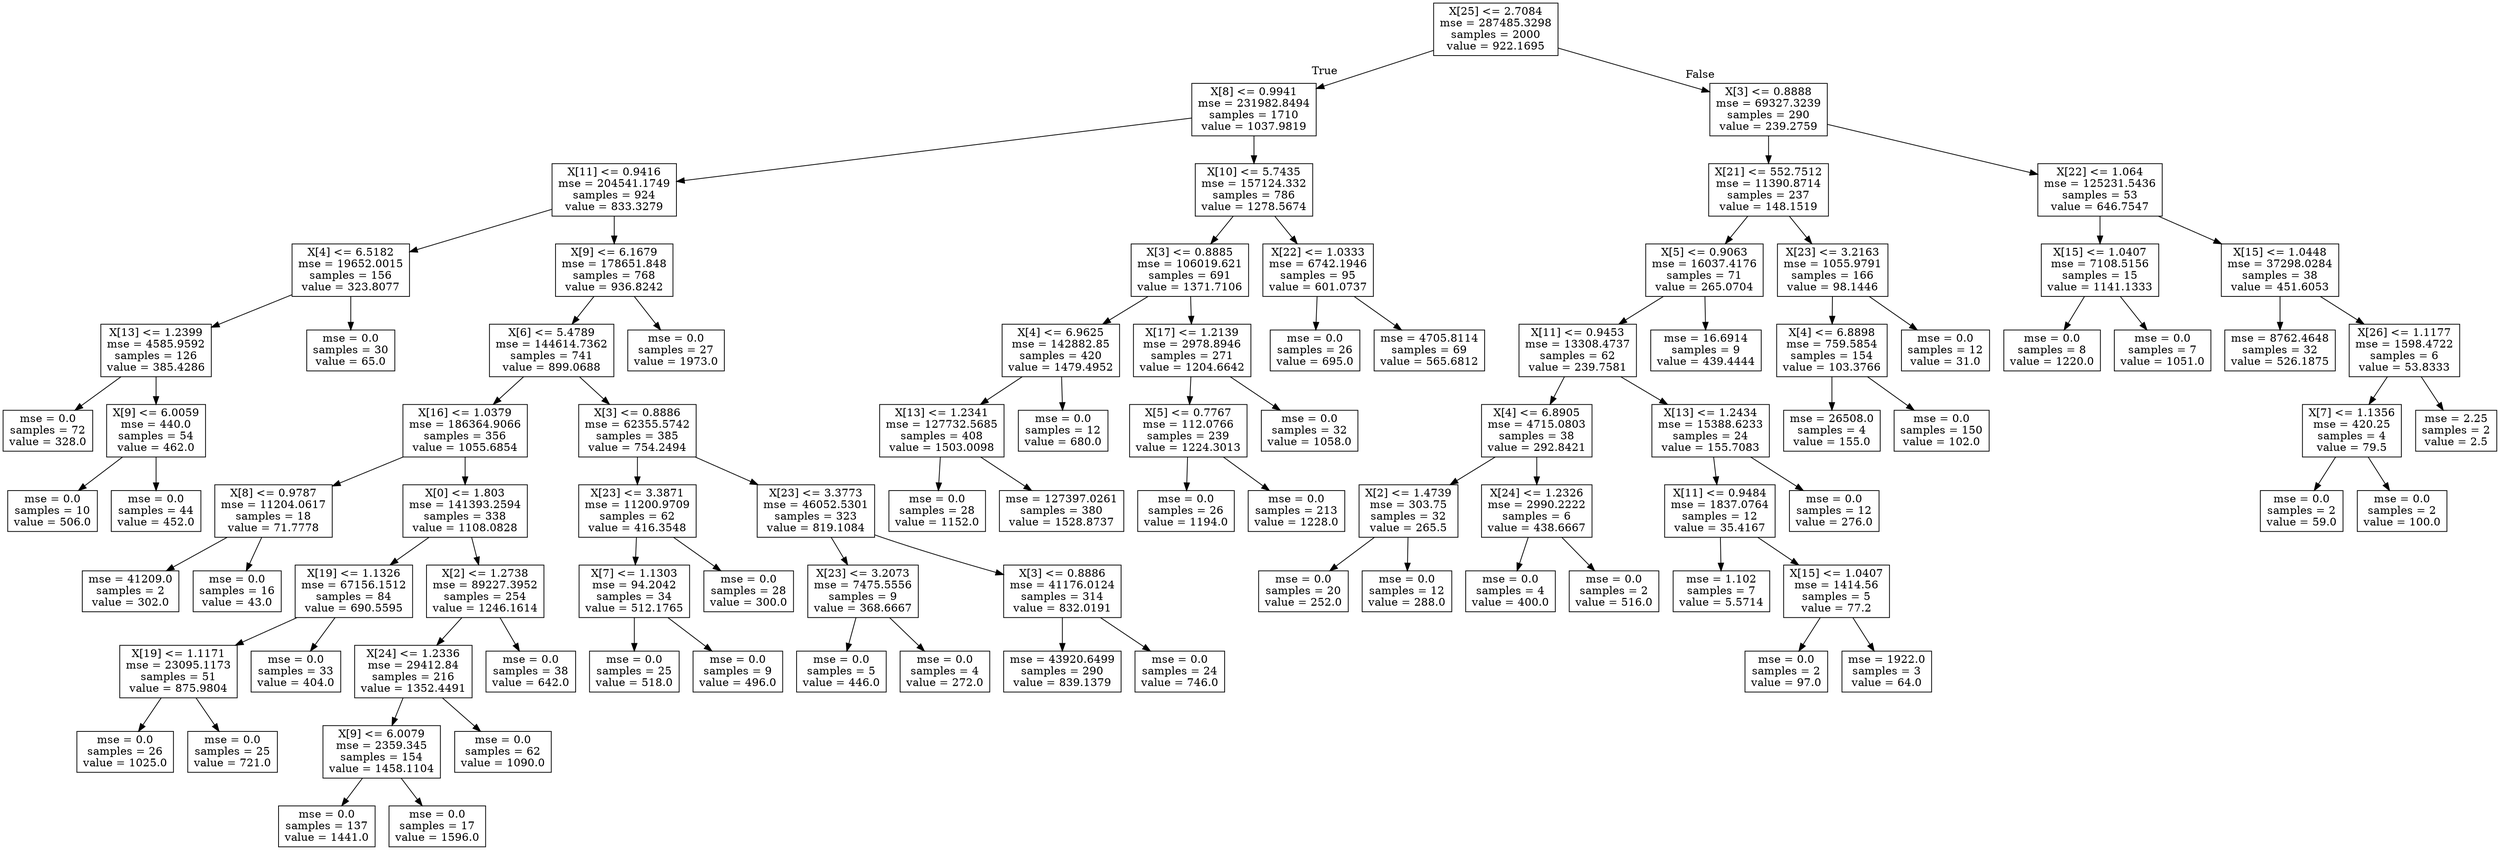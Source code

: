 digraph Tree {
node [shape=box] ;
0 [label="X[25] <= 2.7084\nmse = 287485.3298\nsamples = 2000\nvalue = 922.1695"] ;
1 [label="X[8] <= 0.9941\nmse = 231982.8494\nsamples = 1710\nvalue = 1037.9819"] ;
0 -> 1 [labeldistance=2.5, labelangle=45, headlabel="True"] ;
2 [label="X[11] <= 0.9416\nmse = 204541.1749\nsamples = 924\nvalue = 833.3279"] ;
1 -> 2 ;
3 [label="X[4] <= 6.5182\nmse = 19652.0015\nsamples = 156\nvalue = 323.8077"] ;
2 -> 3 ;
4 [label="X[13] <= 1.2399\nmse = 4585.9592\nsamples = 126\nvalue = 385.4286"] ;
3 -> 4 ;
5 [label="mse = 0.0\nsamples = 72\nvalue = 328.0"] ;
4 -> 5 ;
6 [label="X[9] <= 6.0059\nmse = 440.0\nsamples = 54\nvalue = 462.0"] ;
4 -> 6 ;
7 [label="mse = 0.0\nsamples = 10\nvalue = 506.0"] ;
6 -> 7 ;
8 [label="mse = 0.0\nsamples = 44\nvalue = 452.0"] ;
6 -> 8 ;
9 [label="mse = 0.0\nsamples = 30\nvalue = 65.0"] ;
3 -> 9 ;
10 [label="X[9] <= 6.1679\nmse = 178651.848\nsamples = 768\nvalue = 936.8242"] ;
2 -> 10 ;
11 [label="X[6] <= 5.4789\nmse = 144614.7362\nsamples = 741\nvalue = 899.0688"] ;
10 -> 11 ;
12 [label="X[16] <= 1.0379\nmse = 186364.9066\nsamples = 356\nvalue = 1055.6854"] ;
11 -> 12 ;
13 [label="X[8] <= 0.9787\nmse = 11204.0617\nsamples = 18\nvalue = 71.7778"] ;
12 -> 13 ;
14 [label="mse = 41209.0\nsamples = 2\nvalue = 302.0"] ;
13 -> 14 ;
15 [label="mse = 0.0\nsamples = 16\nvalue = 43.0"] ;
13 -> 15 ;
16 [label="X[0] <= 1.803\nmse = 141393.2594\nsamples = 338\nvalue = 1108.0828"] ;
12 -> 16 ;
17 [label="X[19] <= 1.1326\nmse = 67156.1512\nsamples = 84\nvalue = 690.5595"] ;
16 -> 17 ;
18 [label="X[19] <= 1.1171\nmse = 23095.1173\nsamples = 51\nvalue = 875.9804"] ;
17 -> 18 ;
19 [label="mse = 0.0\nsamples = 26\nvalue = 1025.0"] ;
18 -> 19 ;
20 [label="mse = 0.0\nsamples = 25\nvalue = 721.0"] ;
18 -> 20 ;
21 [label="mse = 0.0\nsamples = 33\nvalue = 404.0"] ;
17 -> 21 ;
22 [label="X[2] <= 1.2738\nmse = 89227.3952\nsamples = 254\nvalue = 1246.1614"] ;
16 -> 22 ;
23 [label="X[24] <= 1.2336\nmse = 29412.84\nsamples = 216\nvalue = 1352.4491"] ;
22 -> 23 ;
24 [label="X[9] <= 6.0079\nmse = 2359.345\nsamples = 154\nvalue = 1458.1104"] ;
23 -> 24 ;
25 [label="mse = 0.0\nsamples = 137\nvalue = 1441.0"] ;
24 -> 25 ;
26 [label="mse = 0.0\nsamples = 17\nvalue = 1596.0"] ;
24 -> 26 ;
27 [label="mse = 0.0\nsamples = 62\nvalue = 1090.0"] ;
23 -> 27 ;
28 [label="mse = 0.0\nsamples = 38\nvalue = 642.0"] ;
22 -> 28 ;
29 [label="X[3] <= 0.8886\nmse = 62355.5742\nsamples = 385\nvalue = 754.2494"] ;
11 -> 29 ;
30 [label="X[23] <= 3.3871\nmse = 11200.9709\nsamples = 62\nvalue = 416.3548"] ;
29 -> 30 ;
31 [label="X[7] <= 1.1303\nmse = 94.2042\nsamples = 34\nvalue = 512.1765"] ;
30 -> 31 ;
32 [label="mse = 0.0\nsamples = 25\nvalue = 518.0"] ;
31 -> 32 ;
33 [label="mse = 0.0\nsamples = 9\nvalue = 496.0"] ;
31 -> 33 ;
34 [label="mse = 0.0\nsamples = 28\nvalue = 300.0"] ;
30 -> 34 ;
35 [label="X[23] <= 3.3773\nmse = 46052.5301\nsamples = 323\nvalue = 819.1084"] ;
29 -> 35 ;
36 [label="X[23] <= 3.2073\nmse = 7475.5556\nsamples = 9\nvalue = 368.6667"] ;
35 -> 36 ;
37 [label="mse = 0.0\nsamples = 5\nvalue = 446.0"] ;
36 -> 37 ;
38 [label="mse = 0.0\nsamples = 4\nvalue = 272.0"] ;
36 -> 38 ;
39 [label="X[3] <= 0.8886\nmse = 41176.0124\nsamples = 314\nvalue = 832.0191"] ;
35 -> 39 ;
40 [label="mse = 43920.6499\nsamples = 290\nvalue = 839.1379"] ;
39 -> 40 ;
41 [label="mse = 0.0\nsamples = 24\nvalue = 746.0"] ;
39 -> 41 ;
42 [label="mse = 0.0\nsamples = 27\nvalue = 1973.0"] ;
10 -> 42 ;
43 [label="X[10] <= 5.7435\nmse = 157124.332\nsamples = 786\nvalue = 1278.5674"] ;
1 -> 43 ;
44 [label="X[3] <= 0.8885\nmse = 106019.621\nsamples = 691\nvalue = 1371.7106"] ;
43 -> 44 ;
45 [label="X[4] <= 6.9625\nmse = 142882.85\nsamples = 420\nvalue = 1479.4952"] ;
44 -> 45 ;
46 [label="X[13] <= 1.2341\nmse = 127732.5685\nsamples = 408\nvalue = 1503.0098"] ;
45 -> 46 ;
47 [label="mse = 0.0\nsamples = 28\nvalue = 1152.0"] ;
46 -> 47 ;
48 [label="mse = 127397.0261\nsamples = 380\nvalue = 1528.8737"] ;
46 -> 48 ;
49 [label="mse = 0.0\nsamples = 12\nvalue = 680.0"] ;
45 -> 49 ;
50 [label="X[17] <= 1.2139\nmse = 2978.8946\nsamples = 271\nvalue = 1204.6642"] ;
44 -> 50 ;
51 [label="X[5] <= 0.7767\nmse = 112.0766\nsamples = 239\nvalue = 1224.3013"] ;
50 -> 51 ;
52 [label="mse = 0.0\nsamples = 26\nvalue = 1194.0"] ;
51 -> 52 ;
53 [label="mse = 0.0\nsamples = 213\nvalue = 1228.0"] ;
51 -> 53 ;
54 [label="mse = 0.0\nsamples = 32\nvalue = 1058.0"] ;
50 -> 54 ;
55 [label="X[22] <= 1.0333\nmse = 6742.1946\nsamples = 95\nvalue = 601.0737"] ;
43 -> 55 ;
56 [label="mse = 0.0\nsamples = 26\nvalue = 695.0"] ;
55 -> 56 ;
57 [label="mse = 4705.8114\nsamples = 69\nvalue = 565.6812"] ;
55 -> 57 ;
58 [label="X[3] <= 0.8888\nmse = 69327.3239\nsamples = 290\nvalue = 239.2759"] ;
0 -> 58 [labeldistance=2.5, labelangle=-45, headlabel="False"] ;
59 [label="X[21] <= 552.7512\nmse = 11390.8714\nsamples = 237\nvalue = 148.1519"] ;
58 -> 59 ;
60 [label="X[5] <= 0.9063\nmse = 16037.4176\nsamples = 71\nvalue = 265.0704"] ;
59 -> 60 ;
61 [label="X[11] <= 0.9453\nmse = 13308.4737\nsamples = 62\nvalue = 239.7581"] ;
60 -> 61 ;
62 [label="X[4] <= 6.8905\nmse = 4715.0803\nsamples = 38\nvalue = 292.8421"] ;
61 -> 62 ;
63 [label="X[2] <= 1.4739\nmse = 303.75\nsamples = 32\nvalue = 265.5"] ;
62 -> 63 ;
64 [label="mse = 0.0\nsamples = 20\nvalue = 252.0"] ;
63 -> 64 ;
65 [label="mse = 0.0\nsamples = 12\nvalue = 288.0"] ;
63 -> 65 ;
66 [label="X[24] <= 1.2326\nmse = 2990.2222\nsamples = 6\nvalue = 438.6667"] ;
62 -> 66 ;
67 [label="mse = 0.0\nsamples = 4\nvalue = 400.0"] ;
66 -> 67 ;
68 [label="mse = 0.0\nsamples = 2\nvalue = 516.0"] ;
66 -> 68 ;
69 [label="X[13] <= 1.2434\nmse = 15388.6233\nsamples = 24\nvalue = 155.7083"] ;
61 -> 69 ;
70 [label="X[11] <= 0.9484\nmse = 1837.0764\nsamples = 12\nvalue = 35.4167"] ;
69 -> 70 ;
71 [label="mse = 1.102\nsamples = 7\nvalue = 5.5714"] ;
70 -> 71 ;
72 [label="X[15] <= 1.0407\nmse = 1414.56\nsamples = 5\nvalue = 77.2"] ;
70 -> 72 ;
73 [label="mse = 0.0\nsamples = 2\nvalue = 97.0"] ;
72 -> 73 ;
74 [label="mse = 1922.0\nsamples = 3\nvalue = 64.0"] ;
72 -> 74 ;
75 [label="mse = 0.0\nsamples = 12\nvalue = 276.0"] ;
69 -> 75 ;
76 [label="mse = 16.6914\nsamples = 9\nvalue = 439.4444"] ;
60 -> 76 ;
77 [label="X[23] <= 3.2163\nmse = 1055.9791\nsamples = 166\nvalue = 98.1446"] ;
59 -> 77 ;
78 [label="X[4] <= 6.8898\nmse = 759.5854\nsamples = 154\nvalue = 103.3766"] ;
77 -> 78 ;
79 [label="mse = 26508.0\nsamples = 4\nvalue = 155.0"] ;
78 -> 79 ;
80 [label="mse = 0.0\nsamples = 150\nvalue = 102.0"] ;
78 -> 80 ;
81 [label="mse = 0.0\nsamples = 12\nvalue = 31.0"] ;
77 -> 81 ;
82 [label="X[22] <= 1.064\nmse = 125231.5436\nsamples = 53\nvalue = 646.7547"] ;
58 -> 82 ;
83 [label="X[15] <= 1.0407\nmse = 7108.5156\nsamples = 15\nvalue = 1141.1333"] ;
82 -> 83 ;
84 [label="mse = 0.0\nsamples = 8\nvalue = 1220.0"] ;
83 -> 84 ;
85 [label="mse = 0.0\nsamples = 7\nvalue = 1051.0"] ;
83 -> 85 ;
86 [label="X[15] <= 1.0448\nmse = 37298.0284\nsamples = 38\nvalue = 451.6053"] ;
82 -> 86 ;
87 [label="mse = 8762.4648\nsamples = 32\nvalue = 526.1875"] ;
86 -> 87 ;
88 [label="X[26] <= 1.1177\nmse = 1598.4722\nsamples = 6\nvalue = 53.8333"] ;
86 -> 88 ;
89 [label="X[7] <= 1.1356\nmse = 420.25\nsamples = 4\nvalue = 79.5"] ;
88 -> 89 ;
90 [label="mse = 0.0\nsamples = 2\nvalue = 59.0"] ;
89 -> 90 ;
91 [label="mse = 0.0\nsamples = 2\nvalue = 100.0"] ;
89 -> 91 ;
92 [label="mse = 2.25\nsamples = 2\nvalue = 2.5"] ;
88 -> 92 ;
}